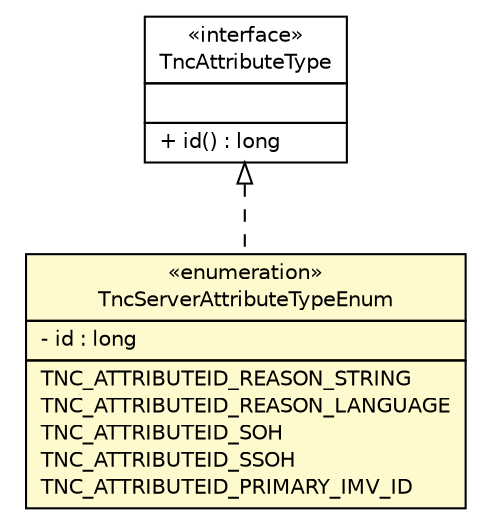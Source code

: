 #!/usr/local/bin/dot
#
# Class diagram 
# Generated by UMLGraph version R5_6 (http://www.umlgraph.org/)
#

digraph G {
	edge [fontname="Helvetica",fontsize=10,labelfontname="Helvetica",labelfontsize=10];
	node [fontname="Helvetica",fontsize=10,shape=plaintext];
	nodesep=0.25;
	ranksep=0.5;
	// de.hsbremen.tc.tnc.attribute.TncServerAttributeTypeEnum
	c1241 [label=<<table title="de.hsbremen.tc.tnc.attribute.TncServerAttributeTypeEnum" border="0" cellborder="1" cellspacing="0" cellpadding="2" port="p" bgcolor="lemonChiffon" href="./TncServerAttributeTypeEnum.html">
		<tr><td><table border="0" cellspacing="0" cellpadding="1">
<tr><td align="center" balign="center"> &#171;enumeration&#187; </td></tr>
<tr><td align="center" balign="center"> TncServerAttributeTypeEnum </td></tr>
		</table></td></tr>
		<tr><td><table border="0" cellspacing="0" cellpadding="1">
<tr><td align="left" balign="left"> - id : long </td></tr>
		</table></td></tr>
		<tr><td><table border="0" cellspacing="0" cellpadding="1">
<tr><td align="left" balign="left"> TNC_ATTRIBUTEID_REASON_STRING </td></tr>
<tr><td align="left" balign="left"> TNC_ATTRIBUTEID_REASON_LANGUAGE </td></tr>
<tr><td align="left" balign="left"> TNC_ATTRIBUTEID_SOH </td></tr>
<tr><td align="left" balign="left"> TNC_ATTRIBUTEID_SSOH </td></tr>
<tr><td align="left" balign="left"> TNC_ATTRIBUTEID_PRIMARY_IMV_ID </td></tr>
		</table></td></tr>
		</table>>, URL="./TncServerAttributeTypeEnum.html", fontname="Helvetica", fontcolor="black", fontsize=10.0];
	// de.hsbremen.tc.tnc.attribute.TncAttributeType
	c1242 [label=<<table title="de.hsbremen.tc.tnc.attribute.TncAttributeType" border="0" cellborder="1" cellspacing="0" cellpadding="2" port="p" href="./TncAttributeType.html">
		<tr><td><table border="0" cellspacing="0" cellpadding="1">
<tr><td align="center" balign="center"> &#171;interface&#187; </td></tr>
<tr><td align="center" balign="center"> TncAttributeType </td></tr>
		</table></td></tr>
		<tr><td><table border="0" cellspacing="0" cellpadding="1">
<tr><td align="left" balign="left">  </td></tr>
		</table></td></tr>
		<tr><td><table border="0" cellspacing="0" cellpadding="1">
<tr><td align="left" balign="left"> + id() : long </td></tr>
		</table></td></tr>
		</table>>, URL="./TncAttributeType.html", fontname="Helvetica", fontcolor="black", fontsize=10.0];
	//de.hsbremen.tc.tnc.attribute.TncServerAttributeTypeEnum implements de.hsbremen.tc.tnc.attribute.TncAttributeType
	c1242:p -> c1241:p [dir=back,arrowtail=empty,style=dashed];
}

